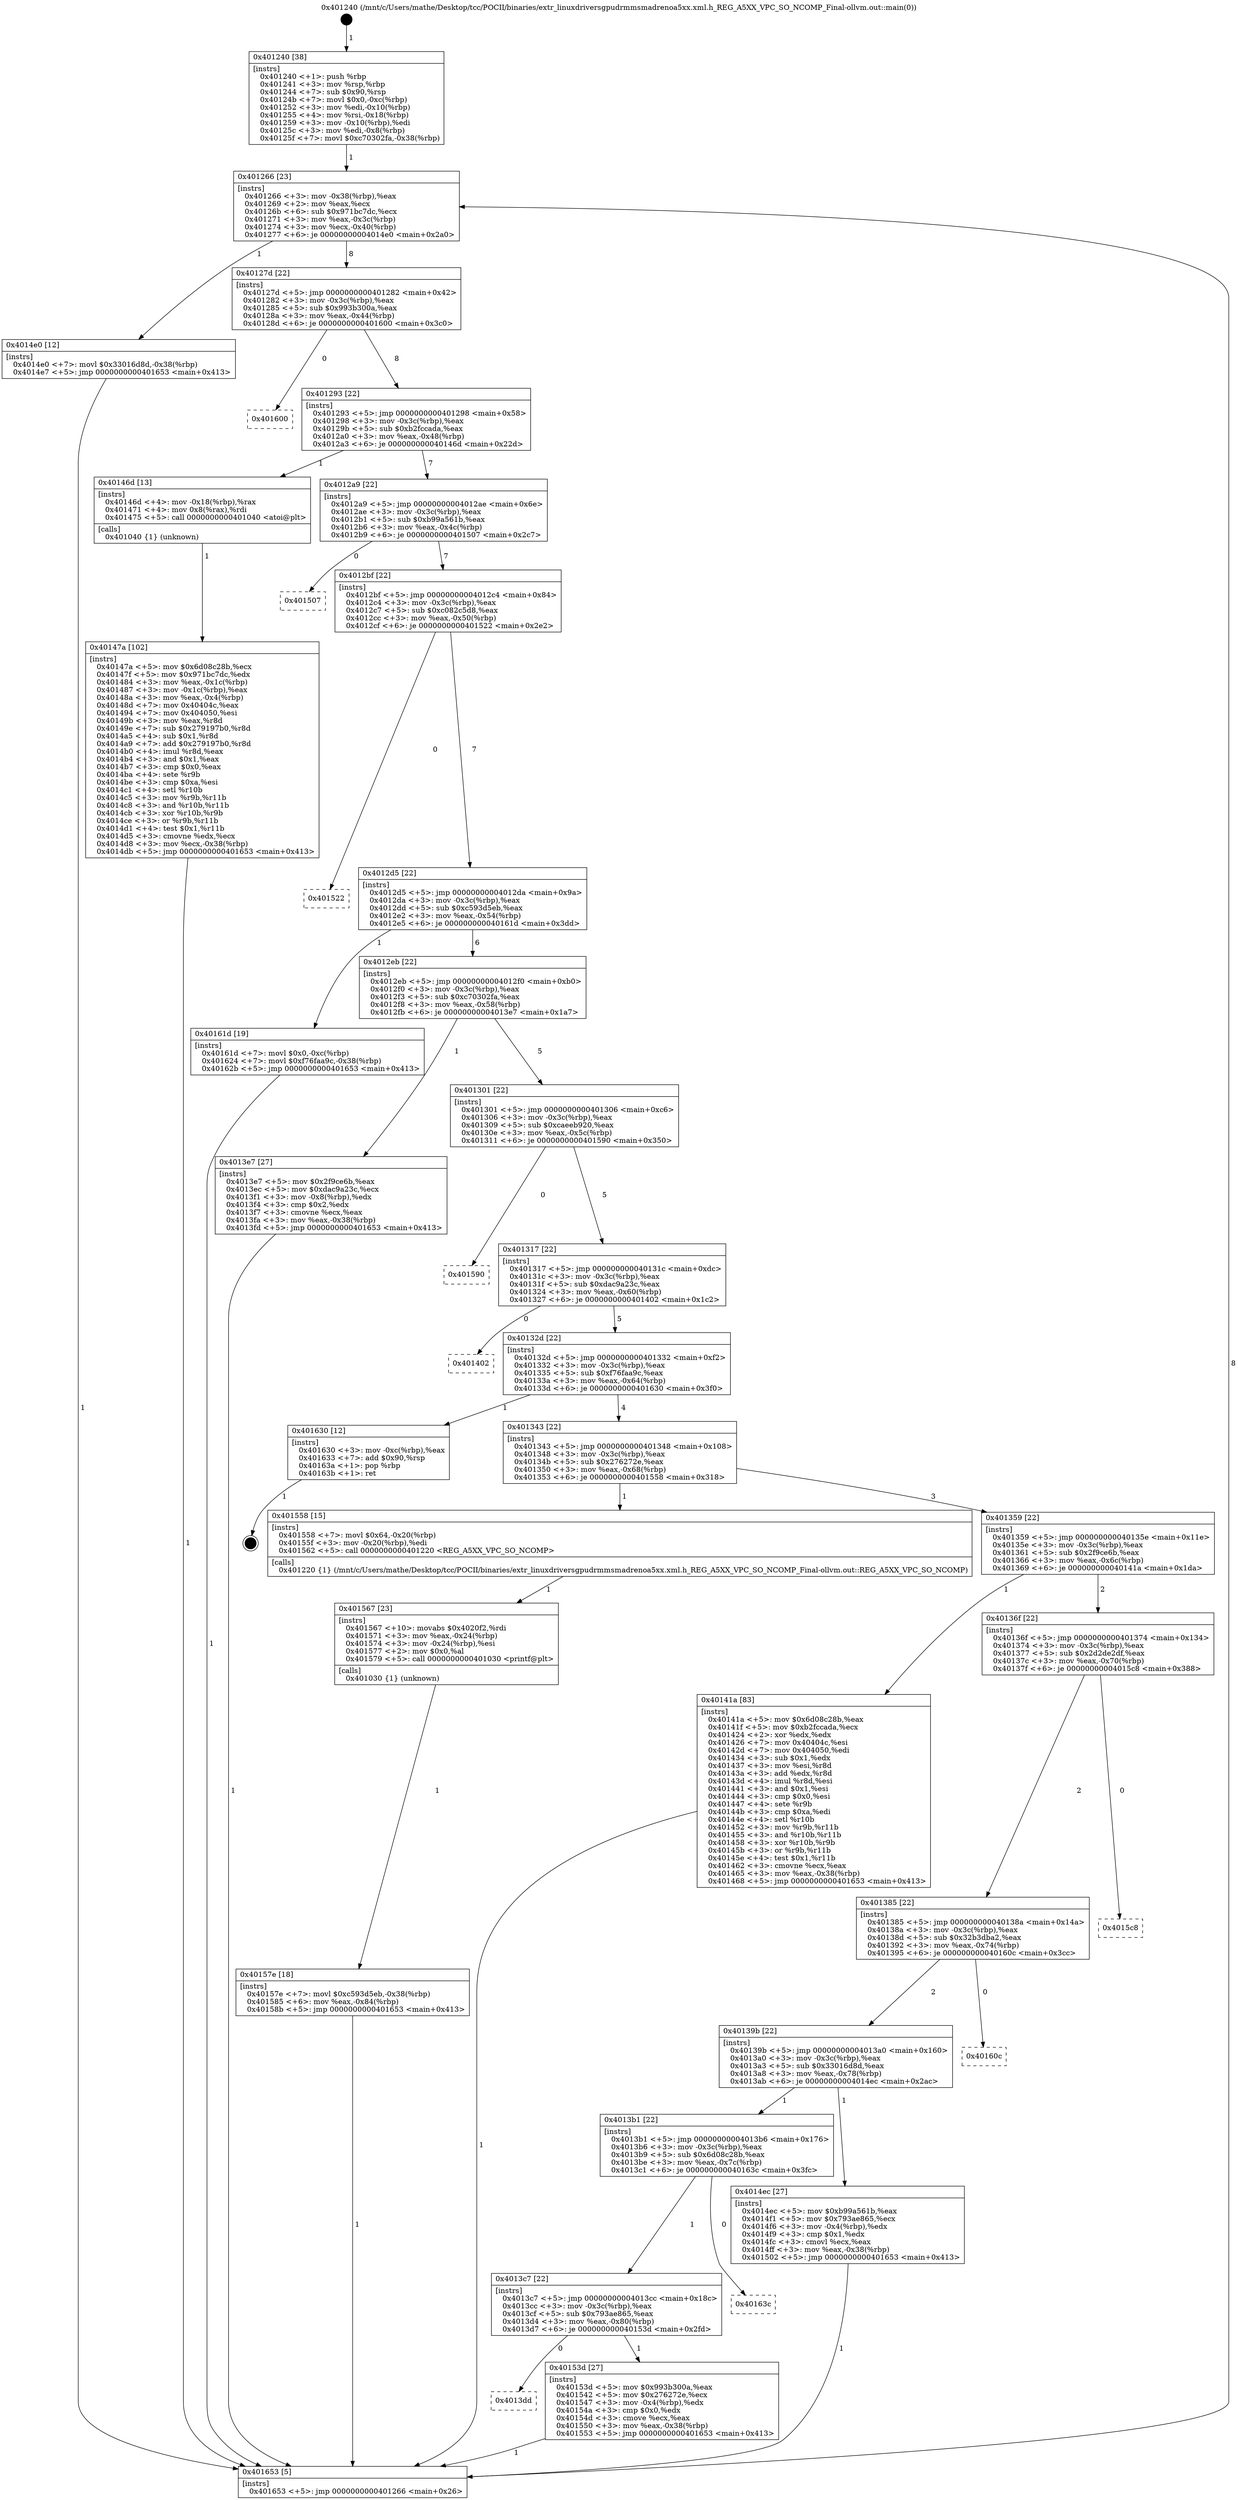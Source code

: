digraph "0x401240" {
  label = "0x401240 (/mnt/c/Users/mathe/Desktop/tcc/POCII/binaries/extr_linuxdriversgpudrmmsmadrenoa5xx.xml.h_REG_A5XX_VPC_SO_NCOMP_Final-ollvm.out::main(0))"
  labelloc = "t"
  node[shape=record]

  Entry [label="",width=0.3,height=0.3,shape=circle,fillcolor=black,style=filled]
  "0x401266" [label="{
     0x401266 [23]\l
     | [instrs]\l
     &nbsp;&nbsp;0x401266 \<+3\>: mov -0x38(%rbp),%eax\l
     &nbsp;&nbsp;0x401269 \<+2\>: mov %eax,%ecx\l
     &nbsp;&nbsp;0x40126b \<+6\>: sub $0x971bc7dc,%ecx\l
     &nbsp;&nbsp;0x401271 \<+3\>: mov %eax,-0x3c(%rbp)\l
     &nbsp;&nbsp;0x401274 \<+3\>: mov %ecx,-0x40(%rbp)\l
     &nbsp;&nbsp;0x401277 \<+6\>: je 00000000004014e0 \<main+0x2a0\>\l
  }"]
  "0x4014e0" [label="{
     0x4014e0 [12]\l
     | [instrs]\l
     &nbsp;&nbsp;0x4014e0 \<+7\>: movl $0x33016d8d,-0x38(%rbp)\l
     &nbsp;&nbsp;0x4014e7 \<+5\>: jmp 0000000000401653 \<main+0x413\>\l
  }"]
  "0x40127d" [label="{
     0x40127d [22]\l
     | [instrs]\l
     &nbsp;&nbsp;0x40127d \<+5\>: jmp 0000000000401282 \<main+0x42\>\l
     &nbsp;&nbsp;0x401282 \<+3\>: mov -0x3c(%rbp),%eax\l
     &nbsp;&nbsp;0x401285 \<+5\>: sub $0x993b300a,%eax\l
     &nbsp;&nbsp;0x40128a \<+3\>: mov %eax,-0x44(%rbp)\l
     &nbsp;&nbsp;0x40128d \<+6\>: je 0000000000401600 \<main+0x3c0\>\l
  }"]
  Exit [label="",width=0.3,height=0.3,shape=circle,fillcolor=black,style=filled,peripheries=2]
  "0x401600" [label="{
     0x401600\l
  }", style=dashed]
  "0x401293" [label="{
     0x401293 [22]\l
     | [instrs]\l
     &nbsp;&nbsp;0x401293 \<+5\>: jmp 0000000000401298 \<main+0x58\>\l
     &nbsp;&nbsp;0x401298 \<+3\>: mov -0x3c(%rbp),%eax\l
     &nbsp;&nbsp;0x40129b \<+5\>: sub $0xb2fccada,%eax\l
     &nbsp;&nbsp;0x4012a0 \<+3\>: mov %eax,-0x48(%rbp)\l
     &nbsp;&nbsp;0x4012a3 \<+6\>: je 000000000040146d \<main+0x22d\>\l
  }"]
  "0x40157e" [label="{
     0x40157e [18]\l
     | [instrs]\l
     &nbsp;&nbsp;0x40157e \<+7\>: movl $0xc593d5eb,-0x38(%rbp)\l
     &nbsp;&nbsp;0x401585 \<+6\>: mov %eax,-0x84(%rbp)\l
     &nbsp;&nbsp;0x40158b \<+5\>: jmp 0000000000401653 \<main+0x413\>\l
  }"]
  "0x40146d" [label="{
     0x40146d [13]\l
     | [instrs]\l
     &nbsp;&nbsp;0x40146d \<+4\>: mov -0x18(%rbp),%rax\l
     &nbsp;&nbsp;0x401471 \<+4\>: mov 0x8(%rax),%rdi\l
     &nbsp;&nbsp;0x401475 \<+5\>: call 0000000000401040 \<atoi@plt\>\l
     | [calls]\l
     &nbsp;&nbsp;0x401040 \{1\} (unknown)\l
  }"]
  "0x4012a9" [label="{
     0x4012a9 [22]\l
     | [instrs]\l
     &nbsp;&nbsp;0x4012a9 \<+5\>: jmp 00000000004012ae \<main+0x6e\>\l
     &nbsp;&nbsp;0x4012ae \<+3\>: mov -0x3c(%rbp),%eax\l
     &nbsp;&nbsp;0x4012b1 \<+5\>: sub $0xb99a561b,%eax\l
     &nbsp;&nbsp;0x4012b6 \<+3\>: mov %eax,-0x4c(%rbp)\l
     &nbsp;&nbsp;0x4012b9 \<+6\>: je 0000000000401507 \<main+0x2c7\>\l
  }"]
  "0x401567" [label="{
     0x401567 [23]\l
     | [instrs]\l
     &nbsp;&nbsp;0x401567 \<+10\>: movabs $0x4020f2,%rdi\l
     &nbsp;&nbsp;0x401571 \<+3\>: mov %eax,-0x24(%rbp)\l
     &nbsp;&nbsp;0x401574 \<+3\>: mov -0x24(%rbp),%esi\l
     &nbsp;&nbsp;0x401577 \<+2\>: mov $0x0,%al\l
     &nbsp;&nbsp;0x401579 \<+5\>: call 0000000000401030 \<printf@plt\>\l
     | [calls]\l
     &nbsp;&nbsp;0x401030 \{1\} (unknown)\l
  }"]
  "0x401507" [label="{
     0x401507\l
  }", style=dashed]
  "0x4012bf" [label="{
     0x4012bf [22]\l
     | [instrs]\l
     &nbsp;&nbsp;0x4012bf \<+5\>: jmp 00000000004012c4 \<main+0x84\>\l
     &nbsp;&nbsp;0x4012c4 \<+3\>: mov -0x3c(%rbp),%eax\l
     &nbsp;&nbsp;0x4012c7 \<+5\>: sub $0xc082c5d8,%eax\l
     &nbsp;&nbsp;0x4012cc \<+3\>: mov %eax,-0x50(%rbp)\l
     &nbsp;&nbsp;0x4012cf \<+6\>: je 0000000000401522 \<main+0x2e2\>\l
  }"]
  "0x4013dd" [label="{
     0x4013dd\l
  }", style=dashed]
  "0x401522" [label="{
     0x401522\l
  }", style=dashed]
  "0x4012d5" [label="{
     0x4012d5 [22]\l
     | [instrs]\l
     &nbsp;&nbsp;0x4012d5 \<+5\>: jmp 00000000004012da \<main+0x9a\>\l
     &nbsp;&nbsp;0x4012da \<+3\>: mov -0x3c(%rbp),%eax\l
     &nbsp;&nbsp;0x4012dd \<+5\>: sub $0xc593d5eb,%eax\l
     &nbsp;&nbsp;0x4012e2 \<+3\>: mov %eax,-0x54(%rbp)\l
     &nbsp;&nbsp;0x4012e5 \<+6\>: je 000000000040161d \<main+0x3dd\>\l
  }"]
  "0x40153d" [label="{
     0x40153d [27]\l
     | [instrs]\l
     &nbsp;&nbsp;0x40153d \<+5\>: mov $0x993b300a,%eax\l
     &nbsp;&nbsp;0x401542 \<+5\>: mov $0x276272e,%ecx\l
     &nbsp;&nbsp;0x401547 \<+3\>: mov -0x4(%rbp),%edx\l
     &nbsp;&nbsp;0x40154a \<+3\>: cmp $0x0,%edx\l
     &nbsp;&nbsp;0x40154d \<+3\>: cmove %ecx,%eax\l
     &nbsp;&nbsp;0x401550 \<+3\>: mov %eax,-0x38(%rbp)\l
     &nbsp;&nbsp;0x401553 \<+5\>: jmp 0000000000401653 \<main+0x413\>\l
  }"]
  "0x40161d" [label="{
     0x40161d [19]\l
     | [instrs]\l
     &nbsp;&nbsp;0x40161d \<+7\>: movl $0x0,-0xc(%rbp)\l
     &nbsp;&nbsp;0x401624 \<+7\>: movl $0xf76faa9c,-0x38(%rbp)\l
     &nbsp;&nbsp;0x40162b \<+5\>: jmp 0000000000401653 \<main+0x413\>\l
  }"]
  "0x4012eb" [label="{
     0x4012eb [22]\l
     | [instrs]\l
     &nbsp;&nbsp;0x4012eb \<+5\>: jmp 00000000004012f0 \<main+0xb0\>\l
     &nbsp;&nbsp;0x4012f0 \<+3\>: mov -0x3c(%rbp),%eax\l
     &nbsp;&nbsp;0x4012f3 \<+5\>: sub $0xc70302fa,%eax\l
     &nbsp;&nbsp;0x4012f8 \<+3\>: mov %eax,-0x58(%rbp)\l
     &nbsp;&nbsp;0x4012fb \<+6\>: je 00000000004013e7 \<main+0x1a7\>\l
  }"]
  "0x4013c7" [label="{
     0x4013c7 [22]\l
     | [instrs]\l
     &nbsp;&nbsp;0x4013c7 \<+5\>: jmp 00000000004013cc \<main+0x18c\>\l
     &nbsp;&nbsp;0x4013cc \<+3\>: mov -0x3c(%rbp),%eax\l
     &nbsp;&nbsp;0x4013cf \<+5\>: sub $0x793ae865,%eax\l
     &nbsp;&nbsp;0x4013d4 \<+3\>: mov %eax,-0x80(%rbp)\l
     &nbsp;&nbsp;0x4013d7 \<+6\>: je 000000000040153d \<main+0x2fd\>\l
  }"]
  "0x4013e7" [label="{
     0x4013e7 [27]\l
     | [instrs]\l
     &nbsp;&nbsp;0x4013e7 \<+5\>: mov $0x2f9ce6b,%eax\l
     &nbsp;&nbsp;0x4013ec \<+5\>: mov $0xdac9a23c,%ecx\l
     &nbsp;&nbsp;0x4013f1 \<+3\>: mov -0x8(%rbp),%edx\l
     &nbsp;&nbsp;0x4013f4 \<+3\>: cmp $0x2,%edx\l
     &nbsp;&nbsp;0x4013f7 \<+3\>: cmovne %ecx,%eax\l
     &nbsp;&nbsp;0x4013fa \<+3\>: mov %eax,-0x38(%rbp)\l
     &nbsp;&nbsp;0x4013fd \<+5\>: jmp 0000000000401653 \<main+0x413\>\l
  }"]
  "0x401301" [label="{
     0x401301 [22]\l
     | [instrs]\l
     &nbsp;&nbsp;0x401301 \<+5\>: jmp 0000000000401306 \<main+0xc6\>\l
     &nbsp;&nbsp;0x401306 \<+3\>: mov -0x3c(%rbp),%eax\l
     &nbsp;&nbsp;0x401309 \<+5\>: sub $0xcaeeb920,%eax\l
     &nbsp;&nbsp;0x40130e \<+3\>: mov %eax,-0x5c(%rbp)\l
     &nbsp;&nbsp;0x401311 \<+6\>: je 0000000000401590 \<main+0x350\>\l
  }"]
  "0x401653" [label="{
     0x401653 [5]\l
     | [instrs]\l
     &nbsp;&nbsp;0x401653 \<+5\>: jmp 0000000000401266 \<main+0x26\>\l
  }"]
  "0x401240" [label="{
     0x401240 [38]\l
     | [instrs]\l
     &nbsp;&nbsp;0x401240 \<+1\>: push %rbp\l
     &nbsp;&nbsp;0x401241 \<+3\>: mov %rsp,%rbp\l
     &nbsp;&nbsp;0x401244 \<+7\>: sub $0x90,%rsp\l
     &nbsp;&nbsp;0x40124b \<+7\>: movl $0x0,-0xc(%rbp)\l
     &nbsp;&nbsp;0x401252 \<+3\>: mov %edi,-0x10(%rbp)\l
     &nbsp;&nbsp;0x401255 \<+4\>: mov %rsi,-0x18(%rbp)\l
     &nbsp;&nbsp;0x401259 \<+3\>: mov -0x10(%rbp),%edi\l
     &nbsp;&nbsp;0x40125c \<+3\>: mov %edi,-0x8(%rbp)\l
     &nbsp;&nbsp;0x40125f \<+7\>: movl $0xc70302fa,-0x38(%rbp)\l
  }"]
  "0x40163c" [label="{
     0x40163c\l
  }", style=dashed]
  "0x401590" [label="{
     0x401590\l
  }", style=dashed]
  "0x401317" [label="{
     0x401317 [22]\l
     | [instrs]\l
     &nbsp;&nbsp;0x401317 \<+5\>: jmp 000000000040131c \<main+0xdc\>\l
     &nbsp;&nbsp;0x40131c \<+3\>: mov -0x3c(%rbp),%eax\l
     &nbsp;&nbsp;0x40131f \<+5\>: sub $0xdac9a23c,%eax\l
     &nbsp;&nbsp;0x401324 \<+3\>: mov %eax,-0x60(%rbp)\l
     &nbsp;&nbsp;0x401327 \<+6\>: je 0000000000401402 \<main+0x1c2\>\l
  }"]
  "0x4013b1" [label="{
     0x4013b1 [22]\l
     | [instrs]\l
     &nbsp;&nbsp;0x4013b1 \<+5\>: jmp 00000000004013b6 \<main+0x176\>\l
     &nbsp;&nbsp;0x4013b6 \<+3\>: mov -0x3c(%rbp),%eax\l
     &nbsp;&nbsp;0x4013b9 \<+5\>: sub $0x6d08c28b,%eax\l
     &nbsp;&nbsp;0x4013be \<+3\>: mov %eax,-0x7c(%rbp)\l
     &nbsp;&nbsp;0x4013c1 \<+6\>: je 000000000040163c \<main+0x3fc\>\l
  }"]
  "0x401402" [label="{
     0x401402\l
  }", style=dashed]
  "0x40132d" [label="{
     0x40132d [22]\l
     | [instrs]\l
     &nbsp;&nbsp;0x40132d \<+5\>: jmp 0000000000401332 \<main+0xf2\>\l
     &nbsp;&nbsp;0x401332 \<+3\>: mov -0x3c(%rbp),%eax\l
     &nbsp;&nbsp;0x401335 \<+5\>: sub $0xf76faa9c,%eax\l
     &nbsp;&nbsp;0x40133a \<+3\>: mov %eax,-0x64(%rbp)\l
     &nbsp;&nbsp;0x40133d \<+6\>: je 0000000000401630 \<main+0x3f0\>\l
  }"]
  "0x4014ec" [label="{
     0x4014ec [27]\l
     | [instrs]\l
     &nbsp;&nbsp;0x4014ec \<+5\>: mov $0xb99a561b,%eax\l
     &nbsp;&nbsp;0x4014f1 \<+5\>: mov $0x793ae865,%ecx\l
     &nbsp;&nbsp;0x4014f6 \<+3\>: mov -0x4(%rbp),%edx\l
     &nbsp;&nbsp;0x4014f9 \<+3\>: cmp $0x1,%edx\l
     &nbsp;&nbsp;0x4014fc \<+3\>: cmovl %ecx,%eax\l
     &nbsp;&nbsp;0x4014ff \<+3\>: mov %eax,-0x38(%rbp)\l
     &nbsp;&nbsp;0x401502 \<+5\>: jmp 0000000000401653 \<main+0x413\>\l
  }"]
  "0x401630" [label="{
     0x401630 [12]\l
     | [instrs]\l
     &nbsp;&nbsp;0x401630 \<+3\>: mov -0xc(%rbp),%eax\l
     &nbsp;&nbsp;0x401633 \<+7\>: add $0x90,%rsp\l
     &nbsp;&nbsp;0x40163a \<+1\>: pop %rbp\l
     &nbsp;&nbsp;0x40163b \<+1\>: ret\l
  }"]
  "0x401343" [label="{
     0x401343 [22]\l
     | [instrs]\l
     &nbsp;&nbsp;0x401343 \<+5\>: jmp 0000000000401348 \<main+0x108\>\l
     &nbsp;&nbsp;0x401348 \<+3\>: mov -0x3c(%rbp),%eax\l
     &nbsp;&nbsp;0x40134b \<+5\>: sub $0x276272e,%eax\l
     &nbsp;&nbsp;0x401350 \<+3\>: mov %eax,-0x68(%rbp)\l
     &nbsp;&nbsp;0x401353 \<+6\>: je 0000000000401558 \<main+0x318\>\l
  }"]
  "0x40139b" [label="{
     0x40139b [22]\l
     | [instrs]\l
     &nbsp;&nbsp;0x40139b \<+5\>: jmp 00000000004013a0 \<main+0x160\>\l
     &nbsp;&nbsp;0x4013a0 \<+3\>: mov -0x3c(%rbp),%eax\l
     &nbsp;&nbsp;0x4013a3 \<+5\>: sub $0x33016d8d,%eax\l
     &nbsp;&nbsp;0x4013a8 \<+3\>: mov %eax,-0x78(%rbp)\l
     &nbsp;&nbsp;0x4013ab \<+6\>: je 00000000004014ec \<main+0x2ac\>\l
  }"]
  "0x401558" [label="{
     0x401558 [15]\l
     | [instrs]\l
     &nbsp;&nbsp;0x401558 \<+7\>: movl $0x64,-0x20(%rbp)\l
     &nbsp;&nbsp;0x40155f \<+3\>: mov -0x20(%rbp),%edi\l
     &nbsp;&nbsp;0x401562 \<+5\>: call 0000000000401220 \<REG_A5XX_VPC_SO_NCOMP\>\l
     | [calls]\l
     &nbsp;&nbsp;0x401220 \{1\} (/mnt/c/Users/mathe/Desktop/tcc/POCII/binaries/extr_linuxdriversgpudrmmsmadrenoa5xx.xml.h_REG_A5XX_VPC_SO_NCOMP_Final-ollvm.out::REG_A5XX_VPC_SO_NCOMP)\l
  }"]
  "0x401359" [label="{
     0x401359 [22]\l
     | [instrs]\l
     &nbsp;&nbsp;0x401359 \<+5\>: jmp 000000000040135e \<main+0x11e\>\l
     &nbsp;&nbsp;0x40135e \<+3\>: mov -0x3c(%rbp),%eax\l
     &nbsp;&nbsp;0x401361 \<+5\>: sub $0x2f9ce6b,%eax\l
     &nbsp;&nbsp;0x401366 \<+3\>: mov %eax,-0x6c(%rbp)\l
     &nbsp;&nbsp;0x401369 \<+6\>: je 000000000040141a \<main+0x1da\>\l
  }"]
  "0x40160c" [label="{
     0x40160c\l
  }", style=dashed]
  "0x40141a" [label="{
     0x40141a [83]\l
     | [instrs]\l
     &nbsp;&nbsp;0x40141a \<+5\>: mov $0x6d08c28b,%eax\l
     &nbsp;&nbsp;0x40141f \<+5\>: mov $0xb2fccada,%ecx\l
     &nbsp;&nbsp;0x401424 \<+2\>: xor %edx,%edx\l
     &nbsp;&nbsp;0x401426 \<+7\>: mov 0x40404c,%esi\l
     &nbsp;&nbsp;0x40142d \<+7\>: mov 0x404050,%edi\l
     &nbsp;&nbsp;0x401434 \<+3\>: sub $0x1,%edx\l
     &nbsp;&nbsp;0x401437 \<+3\>: mov %esi,%r8d\l
     &nbsp;&nbsp;0x40143a \<+3\>: add %edx,%r8d\l
     &nbsp;&nbsp;0x40143d \<+4\>: imul %r8d,%esi\l
     &nbsp;&nbsp;0x401441 \<+3\>: and $0x1,%esi\l
     &nbsp;&nbsp;0x401444 \<+3\>: cmp $0x0,%esi\l
     &nbsp;&nbsp;0x401447 \<+4\>: sete %r9b\l
     &nbsp;&nbsp;0x40144b \<+3\>: cmp $0xa,%edi\l
     &nbsp;&nbsp;0x40144e \<+4\>: setl %r10b\l
     &nbsp;&nbsp;0x401452 \<+3\>: mov %r9b,%r11b\l
     &nbsp;&nbsp;0x401455 \<+3\>: and %r10b,%r11b\l
     &nbsp;&nbsp;0x401458 \<+3\>: xor %r10b,%r9b\l
     &nbsp;&nbsp;0x40145b \<+3\>: or %r9b,%r11b\l
     &nbsp;&nbsp;0x40145e \<+4\>: test $0x1,%r11b\l
     &nbsp;&nbsp;0x401462 \<+3\>: cmovne %ecx,%eax\l
     &nbsp;&nbsp;0x401465 \<+3\>: mov %eax,-0x38(%rbp)\l
     &nbsp;&nbsp;0x401468 \<+5\>: jmp 0000000000401653 \<main+0x413\>\l
  }"]
  "0x40136f" [label="{
     0x40136f [22]\l
     | [instrs]\l
     &nbsp;&nbsp;0x40136f \<+5\>: jmp 0000000000401374 \<main+0x134\>\l
     &nbsp;&nbsp;0x401374 \<+3\>: mov -0x3c(%rbp),%eax\l
     &nbsp;&nbsp;0x401377 \<+5\>: sub $0x2d2de2df,%eax\l
     &nbsp;&nbsp;0x40137c \<+3\>: mov %eax,-0x70(%rbp)\l
     &nbsp;&nbsp;0x40137f \<+6\>: je 00000000004015c8 \<main+0x388\>\l
  }"]
  "0x40147a" [label="{
     0x40147a [102]\l
     | [instrs]\l
     &nbsp;&nbsp;0x40147a \<+5\>: mov $0x6d08c28b,%ecx\l
     &nbsp;&nbsp;0x40147f \<+5\>: mov $0x971bc7dc,%edx\l
     &nbsp;&nbsp;0x401484 \<+3\>: mov %eax,-0x1c(%rbp)\l
     &nbsp;&nbsp;0x401487 \<+3\>: mov -0x1c(%rbp),%eax\l
     &nbsp;&nbsp;0x40148a \<+3\>: mov %eax,-0x4(%rbp)\l
     &nbsp;&nbsp;0x40148d \<+7\>: mov 0x40404c,%eax\l
     &nbsp;&nbsp;0x401494 \<+7\>: mov 0x404050,%esi\l
     &nbsp;&nbsp;0x40149b \<+3\>: mov %eax,%r8d\l
     &nbsp;&nbsp;0x40149e \<+7\>: sub $0x279197b0,%r8d\l
     &nbsp;&nbsp;0x4014a5 \<+4\>: sub $0x1,%r8d\l
     &nbsp;&nbsp;0x4014a9 \<+7\>: add $0x279197b0,%r8d\l
     &nbsp;&nbsp;0x4014b0 \<+4\>: imul %r8d,%eax\l
     &nbsp;&nbsp;0x4014b4 \<+3\>: and $0x1,%eax\l
     &nbsp;&nbsp;0x4014b7 \<+3\>: cmp $0x0,%eax\l
     &nbsp;&nbsp;0x4014ba \<+4\>: sete %r9b\l
     &nbsp;&nbsp;0x4014be \<+3\>: cmp $0xa,%esi\l
     &nbsp;&nbsp;0x4014c1 \<+4\>: setl %r10b\l
     &nbsp;&nbsp;0x4014c5 \<+3\>: mov %r9b,%r11b\l
     &nbsp;&nbsp;0x4014c8 \<+3\>: and %r10b,%r11b\l
     &nbsp;&nbsp;0x4014cb \<+3\>: xor %r10b,%r9b\l
     &nbsp;&nbsp;0x4014ce \<+3\>: or %r9b,%r11b\l
     &nbsp;&nbsp;0x4014d1 \<+4\>: test $0x1,%r11b\l
     &nbsp;&nbsp;0x4014d5 \<+3\>: cmovne %edx,%ecx\l
     &nbsp;&nbsp;0x4014d8 \<+3\>: mov %ecx,-0x38(%rbp)\l
     &nbsp;&nbsp;0x4014db \<+5\>: jmp 0000000000401653 \<main+0x413\>\l
  }"]
  "0x401385" [label="{
     0x401385 [22]\l
     | [instrs]\l
     &nbsp;&nbsp;0x401385 \<+5\>: jmp 000000000040138a \<main+0x14a\>\l
     &nbsp;&nbsp;0x40138a \<+3\>: mov -0x3c(%rbp),%eax\l
     &nbsp;&nbsp;0x40138d \<+5\>: sub $0x32b3dba2,%eax\l
     &nbsp;&nbsp;0x401392 \<+3\>: mov %eax,-0x74(%rbp)\l
     &nbsp;&nbsp;0x401395 \<+6\>: je 000000000040160c \<main+0x3cc\>\l
  }"]
  "0x4015c8" [label="{
     0x4015c8\l
  }", style=dashed]
  Entry -> "0x401240" [label=" 1"]
  "0x401266" -> "0x4014e0" [label=" 1"]
  "0x401266" -> "0x40127d" [label=" 8"]
  "0x401630" -> Exit [label=" 1"]
  "0x40127d" -> "0x401600" [label=" 0"]
  "0x40127d" -> "0x401293" [label=" 8"]
  "0x40161d" -> "0x401653" [label=" 1"]
  "0x401293" -> "0x40146d" [label=" 1"]
  "0x401293" -> "0x4012a9" [label=" 7"]
  "0x40157e" -> "0x401653" [label=" 1"]
  "0x4012a9" -> "0x401507" [label=" 0"]
  "0x4012a9" -> "0x4012bf" [label=" 7"]
  "0x401567" -> "0x40157e" [label=" 1"]
  "0x4012bf" -> "0x401522" [label=" 0"]
  "0x4012bf" -> "0x4012d5" [label=" 7"]
  "0x401558" -> "0x401567" [label=" 1"]
  "0x4012d5" -> "0x40161d" [label=" 1"]
  "0x4012d5" -> "0x4012eb" [label=" 6"]
  "0x40153d" -> "0x401653" [label=" 1"]
  "0x4012eb" -> "0x4013e7" [label=" 1"]
  "0x4012eb" -> "0x401301" [label=" 5"]
  "0x4013e7" -> "0x401653" [label=" 1"]
  "0x401240" -> "0x401266" [label=" 1"]
  "0x401653" -> "0x401266" [label=" 8"]
  "0x4013c7" -> "0x40153d" [label=" 1"]
  "0x401301" -> "0x401590" [label=" 0"]
  "0x401301" -> "0x401317" [label=" 5"]
  "0x4013c7" -> "0x4013dd" [label=" 0"]
  "0x401317" -> "0x401402" [label=" 0"]
  "0x401317" -> "0x40132d" [label=" 5"]
  "0x4013b1" -> "0x40163c" [label=" 0"]
  "0x40132d" -> "0x401630" [label=" 1"]
  "0x40132d" -> "0x401343" [label=" 4"]
  "0x4013b1" -> "0x4013c7" [label=" 1"]
  "0x401343" -> "0x401558" [label=" 1"]
  "0x401343" -> "0x401359" [label=" 3"]
  "0x40139b" -> "0x4013b1" [label=" 1"]
  "0x401359" -> "0x40141a" [label=" 1"]
  "0x401359" -> "0x40136f" [label=" 2"]
  "0x40141a" -> "0x401653" [label=" 1"]
  "0x40146d" -> "0x40147a" [label=" 1"]
  "0x40147a" -> "0x401653" [label=" 1"]
  "0x4014e0" -> "0x401653" [label=" 1"]
  "0x40139b" -> "0x4014ec" [label=" 1"]
  "0x40136f" -> "0x4015c8" [label=" 0"]
  "0x40136f" -> "0x401385" [label=" 2"]
  "0x4014ec" -> "0x401653" [label=" 1"]
  "0x401385" -> "0x40160c" [label=" 0"]
  "0x401385" -> "0x40139b" [label=" 2"]
}
